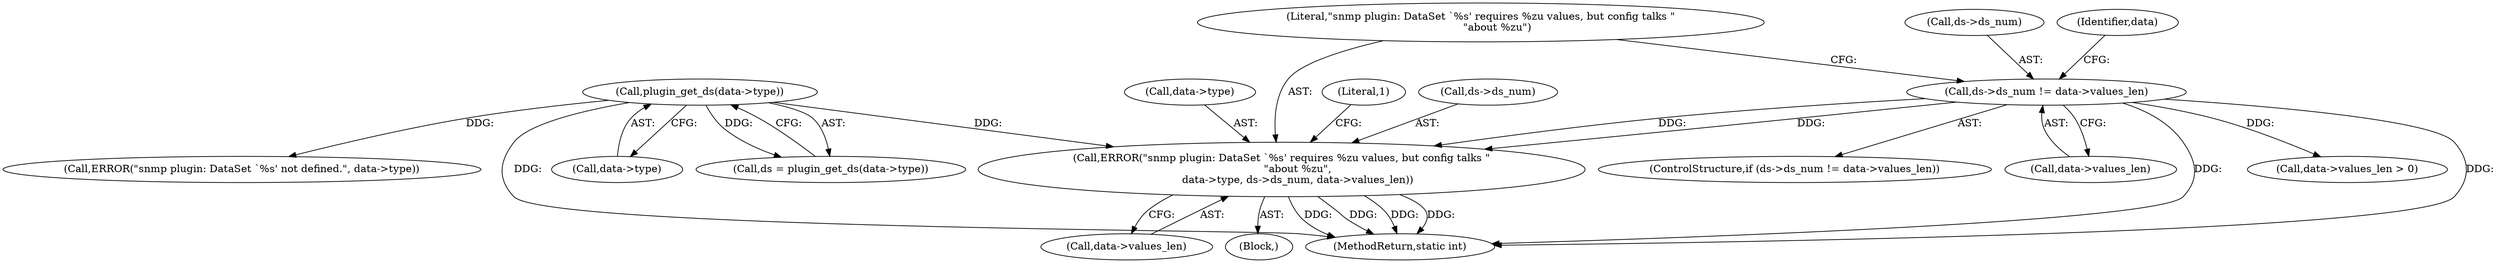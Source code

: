 digraph "0_collectd_d16c24542b2f96a194d43a73c2e5778822b9cb47@pointer" {
"1000194" [label="(Call,ERROR(\"snmp plugin: DataSet `%s' requires %zu values, but config talks \"\n          \"about %zu\",\n          data->type, ds->ds_num, data->values_len))"];
"1000169" [label="(Call,plugin_get_ds(data->type))"];
"1000186" [label="(Call,ds->ds_num != data->values_len)"];
"1000202" [label="(Call,data->values_len)"];
"1000207" [label="(Literal,1)"];
"1000169" [label="(Call,plugin_get_ds(data->type))"];
"1000211" [label="(Identifier,data)"];
"1000193" [label="(Block,)"];
"1000186" [label="(Call,ds->ds_num != data->values_len)"];
"1000209" [label="(Call,data->values_len > 0)"];
"1000886" [label="(MethodReturn,static int)"];
"1000167" [label="(Call,ds = plugin_get_ds(data->type))"];
"1000199" [label="(Call,ds->ds_num)"];
"1000185" [label="(ControlStructure,if (ds->ds_num != data->values_len))"];
"1000190" [label="(Call,data->values_len)"];
"1000194" [label="(Call,ERROR(\"snmp plugin: DataSet `%s' requires %zu values, but config talks \"\n          \"about %zu\",\n          data->type, ds->ds_num, data->values_len))"];
"1000170" [label="(Call,data->type)"];
"1000195" [label="(Literal,\"snmp plugin: DataSet `%s' requires %zu values, but config talks \"\n          \"about %zu\")"];
"1000187" [label="(Call,ds->ds_num)"];
"1000177" [label="(Call,ERROR(\"snmp plugin: DataSet `%s' not defined.\", data->type))"];
"1000196" [label="(Call,data->type)"];
"1000194" -> "1000193"  [label="AST: "];
"1000194" -> "1000202"  [label="CFG: "];
"1000195" -> "1000194"  [label="AST: "];
"1000196" -> "1000194"  [label="AST: "];
"1000199" -> "1000194"  [label="AST: "];
"1000202" -> "1000194"  [label="AST: "];
"1000207" -> "1000194"  [label="CFG: "];
"1000194" -> "1000886"  [label="DDG: "];
"1000194" -> "1000886"  [label="DDG: "];
"1000194" -> "1000886"  [label="DDG: "];
"1000194" -> "1000886"  [label="DDG: "];
"1000169" -> "1000194"  [label="DDG: "];
"1000186" -> "1000194"  [label="DDG: "];
"1000186" -> "1000194"  [label="DDG: "];
"1000169" -> "1000167"  [label="AST: "];
"1000169" -> "1000170"  [label="CFG: "];
"1000170" -> "1000169"  [label="AST: "];
"1000167" -> "1000169"  [label="CFG: "];
"1000169" -> "1000886"  [label="DDG: "];
"1000169" -> "1000167"  [label="DDG: "];
"1000169" -> "1000177"  [label="DDG: "];
"1000186" -> "1000185"  [label="AST: "];
"1000186" -> "1000190"  [label="CFG: "];
"1000187" -> "1000186"  [label="AST: "];
"1000190" -> "1000186"  [label="AST: "];
"1000195" -> "1000186"  [label="CFG: "];
"1000211" -> "1000186"  [label="CFG: "];
"1000186" -> "1000886"  [label="DDG: "];
"1000186" -> "1000886"  [label="DDG: "];
"1000186" -> "1000209"  [label="DDG: "];
}
